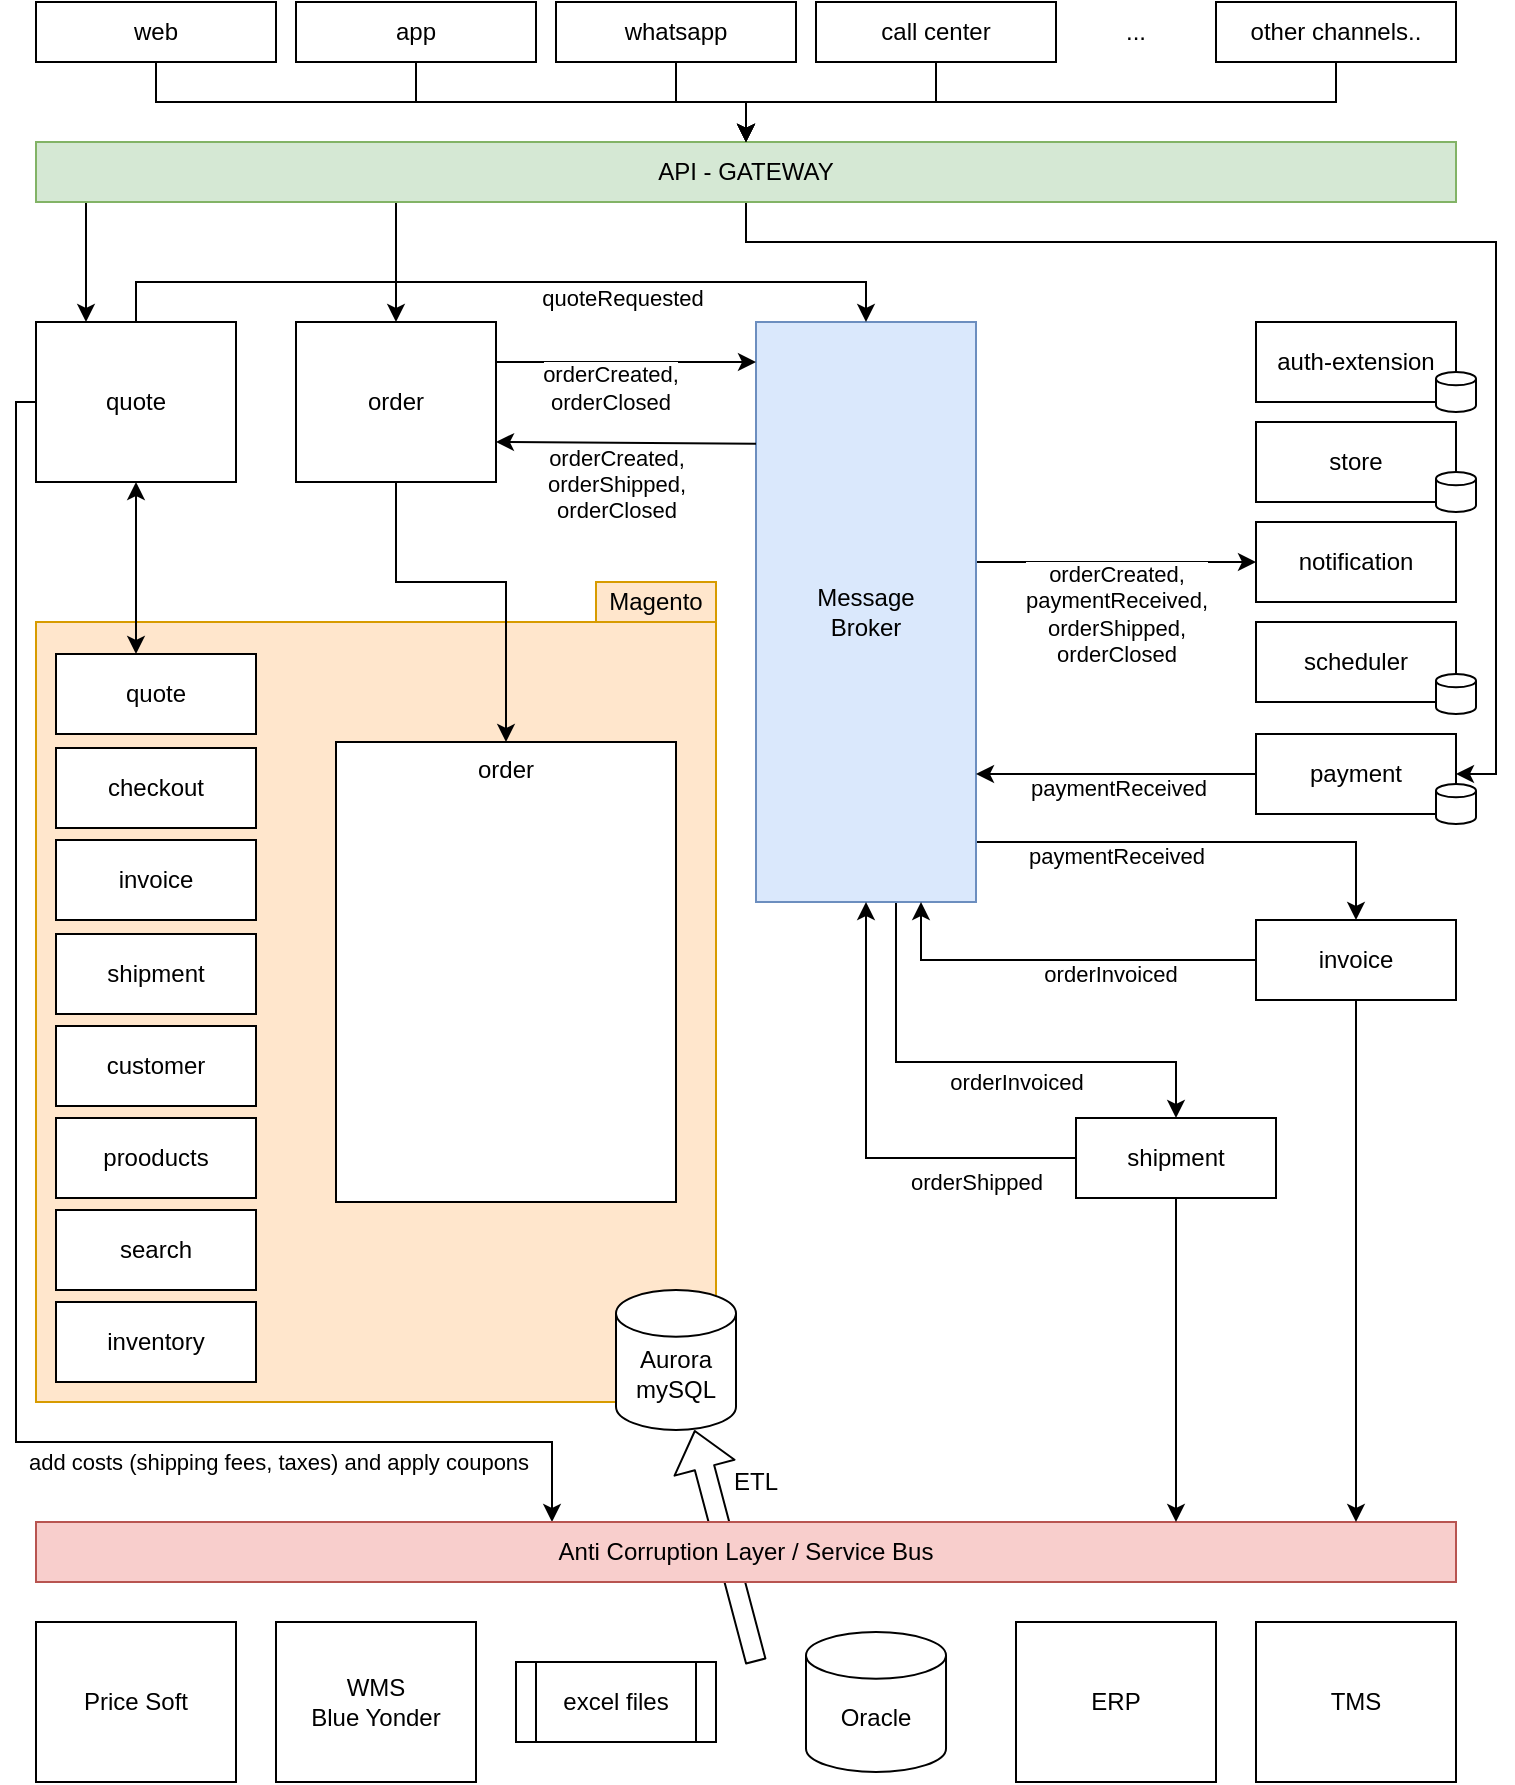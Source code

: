<mxfile version="14.2.7" type="github">
  <diagram id="AzWxA5kRe5Be4Jo9EekZ" name="Page-1">
    <mxGraphModel dx="1275" dy="744" grid="1" gridSize="10" guides="1" tooltips="1" connect="1" arrows="1" fold="1" page="1" pageScale="1" pageWidth="850" pageHeight="1100" math="0" shadow="0">
      <root>
        <mxCell id="0" />
        <mxCell id="1" parent="0" />
        <mxCell id="hG5kRSH8gIUAHxxKcoNH-66" value="" style="shape=flexArrow;endArrow=classic;html=1;" parent="1" target="6UTyOGbrDXYmkLeVAqft-60" edge="1">
          <mxGeometry width="50" height="50" relative="1" as="geometry">
            <mxPoint x="400" y="850" as="sourcePoint" />
            <mxPoint x="380" y="760" as="targetPoint" />
            <Array as="points">
              <mxPoint x="400" y="850" />
            </Array>
          </mxGeometry>
        </mxCell>
        <mxCell id="hG5kRSH8gIUAHxxKcoNH-10" style="edgeStyle=orthogonalEdgeStyle;rounded=0;orthogonalLoop=1;jettySize=auto;html=1;entryX=0.25;entryY=0;entryDx=0;entryDy=0;" parent="1" source="6UTyOGbrDXYmkLeVAqft-1" target="6UTyOGbrDXYmkLeVAqft-82" edge="1">
          <mxGeometry relative="1" as="geometry">
            <Array as="points">
              <mxPoint x="65" y="130" />
              <mxPoint x="65" y="130" />
            </Array>
          </mxGeometry>
        </mxCell>
        <mxCell id="hG5kRSH8gIUAHxxKcoNH-11" style="edgeStyle=orthogonalEdgeStyle;rounded=0;orthogonalLoop=1;jettySize=auto;html=1;" parent="1" source="6UTyOGbrDXYmkLeVAqft-1" target="6UTyOGbrDXYmkLeVAqft-27" edge="1">
          <mxGeometry relative="1" as="geometry">
            <Array as="points">
              <mxPoint x="220" y="130" />
              <mxPoint x="220" y="130" />
            </Array>
          </mxGeometry>
        </mxCell>
        <mxCell id="hG5kRSH8gIUAHxxKcoNH-41" style="edgeStyle=orthogonalEdgeStyle;rounded=0;orthogonalLoop=1;jettySize=auto;html=1;entryX=1;entryY=0.5;entryDx=0;entryDy=0;" parent="1" source="6UTyOGbrDXYmkLeVAqft-1" target="6UTyOGbrDXYmkLeVAqft-66" edge="1">
          <mxGeometry relative="1" as="geometry">
            <mxPoint x="780" y="490" as="targetPoint" />
            <Array as="points">
              <mxPoint x="395" y="140" />
              <mxPoint x="770" y="140" />
              <mxPoint x="770" y="406" />
            </Array>
          </mxGeometry>
        </mxCell>
        <mxCell id="6UTyOGbrDXYmkLeVAqft-1" value="API - GATEWAY" style="rounded=0;whiteSpace=wrap;html=1;fillColor=#d5e8d4;strokeColor=#82b366;" parent="1" vertex="1">
          <mxGeometry x="40" y="90" width="710" height="30" as="geometry" />
        </mxCell>
        <mxCell id="6UTyOGbrDXYmkLeVAqft-38" value="" style="edgeStyle=orthogonalEdgeStyle;rounded=0;orthogonalLoop=1;jettySize=auto;html=1;entryX=0.5;entryY=0;entryDx=0;entryDy=0;" parent="1" source="6UTyOGbrDXYmkLeVAqft-2" target="6UTyOGbrDXYmkLeVAqft-1" edge="1">
          <mxGeometry relative="1" as="geometry" />
        </mxCell>
        <mxCell id="6UTyOGbrDXYmkLeVAqft-2" value="web" style="rounded=0;whiteSpace=wrap;html=1;" parent="1" vertex="1">
          <mxGeometry x="40" y="20" width="120" height="30" as="geometry" />
        </mxCell>
        <mxCell id="6UTyOGbrDXYmkLeVAqft-39" value="" style="edgeStyle=orthogonalEdgeStyle;rounded=0;orthogonalLoop=1;jettySize=auto;html=1;entryX=0.5;entryY=0;entryDx=0;entryDy=0;" parent="1" source="6UTyOGbrDXYmkLeVAqft-3" target="6UTyOGbrDXYmkLeVAqft-1" edge="1">
          <mxGeometry relative="1" as="geometry" />
        </mxCell>
        <mxCell id="6UTyOGbrDXYmkLeVAqft-3" value="app" style="rounded=0;whiteSpace=wrap;html=1;" parent="1" vertex="1">
          <mxGeometry x="170" y="20" width="120" height="30" as="geometry" />
        </mxCell>
        <mxCell id="6UTyOGbrDXYmkLeVAqft-40" value="" style="edgeStyle=orthogonalEdgeStyle;rounded=0;orthogonalLoop=1;jettySize=auto;html=1;entryX=0.5;entryY=0;entryDx=0;entryDy=0;" parent="1" source="6UTyOGbrDXYmkLeVAqft-4" target="6UTyOGbrDXYmkLeVAqft-1" edge="1">
          <mxGeometry relative="1" as="geometry" />
        </mxCell>
        <mxCell id="6UTyOGbrDXYmkLeVAqft-4" value="whatsapp" style="rounded=0;whiteSpace=wrap;html=1;" parent="1" vertex="1">
          <mxGeometry x="300" y="20" width="120" height="30" as="geometry" />
        </mxCell>
        <mxCell id="6UTyOGbrDXYmkLeVAqft-41" style="edgeStyle=orthogonalEdgeStyle;rounded=0;orthogonalLoop=1;jettySize=auto;html=1;entryX=0.5;entryY=0;entryDx=0;entryDy=0;" parent="1" source="6UTyOGbrDXYmkLeVAqft-5" target="6UTyOGbrDXYmkLeVAqft-1" edge="1">
          <mxGeometry relative="1" as="geometry" />
        </mxCell>
        <mxCell id="6UTyOGbrDXYmkLeVAqft-5" value="call center" style="rounded=0;whiteSpace=wrap;html=1;" parent="1" vertex="1">
          <mxGeometry x="430" y="20" width="120" height="30" as="geometry" />
        </mxCell>
        <mxCell id="6UTyOGbrDXYmkLeVAqft-42" style="edgeStyle=orthogonalEdgeStyle;rounded=0;orthogonalLoop=1;jettySize=auto;html=1;entryX=0.5;entryY=0;entryDx=0;entryDy=0;" parent="1" source="6UTyOGbrDXYmkLeVAqft-6" target="6UTyOGbrDXYmkLeVAqft-1" edge="1">
          <mxGeometry relative="1" as="geometry" />
        </mxCell>
        <mxCell id="6UTyOGbrDXYmkLeVAqft-6" value="other channels.." style="rounded=0;whiteSpace=wrap;html=1;" parent="1" vertex="1">
          <mxGeometry x="630" y="20" width="120" height="30" as="geometry" />
        </mxCell>
        <mxCell id="6UTyOGbrDXYmkLeVAqft-10" value="..." style="text;html=1;strokeColor=none;fillColor=none;align=center;verticalAlign=middle;whiteSpace=wrap;rounded=0;" parent="1" vertex="1">
          <mxGeometry x="570" y="25" width="40" height="20" as="geometry" />
        </mxCell>
        <mxCell id="6UTyOGbrDXYmkLeVAqft-15" value="" style="rounded=0;whiteSpace=wrap;html=1;fillColor=#ffe6cc;strokeColor=#d79b00;" parent="1" vertex="1">
          <mxGeometry x="40" y="330" width="340" height="390" as="geometry" />
        </mxCell>
        <mxCell id="6UTyOGbrDXYmkLeVAqft-16" value="customer" style="rounded=0;whiteSpace=wrap;html=1;" parent="1" vertex="1">
          <mxGeometry x="50" y="532" width="100" height="40" as="geometry" />
        </mxCell>
        <mxCell id="6UTyOGbrDXYmkLeVAqft-19" value="order" style="rounded=0;whiteSpace=wrap;html=1;verticalAlign=top;" parent="1" vertex="1">
          <mxGeometry x="190" y="390" width="170" height="230" as="geometry" />
        </mxCell>
        <mxCell id="6UTyOGbrDXYmkLeVAqft-24" value="scheduler" style="rounded=0;whiteSpace=wrap;html=1;" parent="1" vertex="1">
          <mxGeometry x="650" y="330" width="100" height="40" as="geometry" />
        </mxCell>
        <mxCell id="6UTyOGbrDXYmkLeVAqft-25" value="store" style="rounded=0;whiteSpace=wrap;html=1;" parent="1" vertex="1">
          <mxGeometry x="650" y="230" width="100" height="40" as="geometry" />
        </mxCell>
        <mxCell id="6UTyOGbrDXYmkLeVAqft-26" value="auth-extension" style="rounded=0;whiteSpace=wrap;html=1;" parent="1" vertex="1">
          <mxGeometry x="650" y="180" width="100" height="40" as="geometry" />
        </mxCell>
        <mxCell id="6UTyOGbrDXYmkLeVAqft-27" value="order" style="rounded=0;whiteSpace=wrap;html=1;" parent="1" vertex="1">
          <mxGeometry x="170" y="180" width="100" height="80" as="geometry" />
        </mxCell>
        <mxCell id="6UTyOGbrDXYmkLeVAqft-28" style="edgeStyle=orthogonalEdgeStyle;rounded=0;orthogonalLoop=1;jettySize=auto;html=1;exitX=0.5;exitY=1;exitDx=0;exitDy=0;" parent="1" source="6UTyOGbrDXYmkLeVAqft-15" target="6UTyOGbrDXYmkLeVAqft-15" edge="1">
          <mxGeometry relative="1" as="geometry" />
        </mxCell>
        <mxCell id="6UTyOGbrDXYmkLeVAqft-57" style="edgeStyle=orthogonalEdgeStyle;rounded=0;orthogonalLoop=1;jettySize=auto;html=1;entryX=0;entryY=0.5;entryDx=0;entryDy=0;" parent="1" source="6UTyOGbrDXYmkLeVAqft-36" target="6UTyOGbrDXYmkLeVAqft-56" edge="1">
          <mxGeometry relative="1" as="geometry">
            <Array as="points">
              <mxPoint x="580" y="300" />
              <mxPoint x="580" y="300" />
            </Array>
          </mxGeometry>
        </mxCell>
        <mxCell id="hG5kRSH8gIUAHxxKcoNH-30" value="orderCreated,&lt;br&gt;paymentReceived,&lt;br&gt;orderShipped,&lt;br&gt;orderClosed" style="edgeLabel;html=1;align=center;verticalAlign=middle;resizable=0;points=[];" parent="6UTyOGbrDXYmkLeVAqft-57" vertex="1" connectable="0">
          <mxGeometry x="-0.014" y="-1" relative="1" as="geometry">
            <mxPoint x="1" y="25" as="offset" />
          </mxGeometry>
        </mxCell>
        <mxCell id="hG5kRSH8gIUAHxxKcoNH-35" style="edgeStyle=orthogonalEdgeStyle;rounded=0;orthogonalLoop=1;jettySize=auto;html=1;exitX=1;exitY=0.75;exitDx=0;exitDy=0;entryX=0.5;entryY=0;entryDx=0;entryDy=0;" parent="1" edge="1" target="hG5kRSH8gIUAHxxKcoNH-28">
          <mxGeometry relative="1" as="geometry">
            <mxPoint x="510" y="445" as="sourcePoint" />
            <mxPoint x="700" y="532.5" as="targetPoint" />
            <Array as="points">
              <mxPoint x="510" y="440" />
              <mxPoint x="700" y="440" />
            </Array>
          </mxGeometry>
        </mxCell>
        <mxCell id="hG5kRSH8gIUAHxxKcoNH-38" value="paymentReceived" style="edgeLabel;html=1;align=center;verticalAlign=middle;resizable=0;points=[];" parent="hG5kRSH8gIUAHxxKcoNH-35" vertex="1" connectable="0">
          <mxGeometry x="0.279" y="4" relative="1" as="geometry">
            <mxPoint x="-75" y="11" as="offset" />
          </mxGeometry>
        </mxCell>
        <mxCell id="hG5kRSH8gIUAHxxKcoNH-63" style="edgeStyle=orthogonalEdgeStyle;rounded=0;orthogonalLoop=1;jettySize=auto;html=1;" parent="1" source="6UTyOGbrDXYmkLeVAqft-36" target="hG5kRSH8gIUAHxxKcoNH-44" edge="1">
          <mxGeometry relative="1" as="geometry">
            <Array as="points">
              <mxPoint x="470" y="550" />
              <mxPoint x="610" y="550" />
            </Array>
          </mxGeometry>
        </mxCell>
        <mxCell id="hG5kRSH8gIUAHxxKcoNH-64" value="orderInvoiced" style="edgeLabel;html=1;align=center;verticalAlign=middle;resizable=0;points=[];" parent="hG5kRSH8gIUAHxxKcoNH-63" vertex="1" connectable="0">
          <mxGeometry x="-0.2" y="-2" relative="1" as="geometry">
            <mxPoint x="41" y="8" as="offset" />
          </mxGeometry>
        </mxCell>
        <mxCell id="6UTyOGbrDXYmkLeVAqft-36" value="Message&lt;br&gt;Broker" style="rounded=0;whiteSpace=wrap;html=1;fillColor=#dae8fc;strokeColor=#6c8ebf;" parent="1" vertex="1">
          <mxGeometry x="400" y="180" width="110" height="290" as="geometry" />
        </mxCell>
        <mxCell id="6UTyOGbrDXYmkLeVAqft-59" style="edgeStyle=orthogonalEdgeStyle;rounded=0;orthogonalLoop=1;jettySize=auto;html=1;" parent="1" target="6UTyOGbrDXYmkLeVAqft-19" edge="1">
          <mxGeometry relative="1" as="geometry">
            <Array as="points">
              <mxPoint x="220" y="310" />
              <mxPoint x="275" y="310" />
            </Array>
            <mxPoint x="220" y="260" as="sourcePoint" />
          </mxGeometry>
        </mxCell>
        <mxCell id="6UTyOGbrDXYmkLeVAqft-56" value="notification" style="rounded=0;whiteSpace=wrap;html=1;" parent="1" vertex="1">
          <mxGeometry x="650" y="280" width="100" height="40" as="geometry" />
        </mxCell>
        <mxCell id="6UTyOGbrDXYmkLeVAqft-60" value="&lt;br&gt;Aurora mySQL" style="strokeWidth=1;html=1;shape=mxgraph.flowchart.database;whiteSpace=wrap;" parent="1" vertex="1">
          <mxGeometry x="330" y="664" width="60" height="70" as="geometry" />
        </mxCell>
        <mxCell id="6UTyOGbrDXYmkLeVAqft-61" value="" style="strokeWidth=1;html=1;shape=mxgraph.flowchart.database;whiteSpace=wrap;" parent="1" vertex="1">
          <mxGeometry x="740" y="356" width="20" height="20" as="geometry" />
        </mxCell>
        <mxCell id="6UTyOGbrDXYmkLeVAqft-63" value="" style="strokeWidth=1;html=1;shape=mxgraph.flowchart.database;whiteSpace=wrap;" parent="1" vertex="1">
          <mxGeometry x="740" y="255" width="20" height="20" as="geometry" />
        </mxCell>
        <mxCell id="6UTyOGbrDXYmkLeVAqft-64" value="" style="strokeWidth=1;html=1;shape=mxgraph.flowchart.database;whiteSpace=wrap;" parent="1" vertex="1">
          <mxGeometry x="740" y="205" width="20" height="20" as="geometry" />
        </mxCell>
        <mxCell id="6UTyOGbrDXYmkLeVAqft-65" value="" style="shape=image;verticalLabelPosition=bottom;labelBackgroundColor=#ffffff;verticalAlign=top;aspect=fixed;imageAspect=0;image=https://docs.magento.com/user-guide/images/images/order-workflow.png;" parent="1" vertex="1">
          <mxGeometry x="210.83" y="419.86" width="128.35" height="190.14" as="geometry" />
        </mxCell>
        <mxCell id="hG5kRSH8gIUAHxxKcoNH-36" style="edgeStyle=orthogonalEdgeStyle;rounded=0;orthogonalLoop=1;jettySize=auto;html=1;exitX=0;exitY=0.5;exitDx=0;exitDy=0;" parent="1" source="6UTyOGbrDXYmkLeVAqft-66" target="6UTyOGbrDXYmkLeVAqft-36" edge="1">
          <mxGeometry relative="1" as="geometry">
            <Array as="points">
              <mxPoint x="550" y="406" />
              <mxPoint x="550" y="406" />
            </Array>
          </mxGeometry>
        </mxCell>
        <mxCell id="hG5kRSH8gIUAHxxKcoNH-37" value="paymentReceived" style="edgeLabel;html=1;align=center;verticalAlign=middle;resizable=0;points=[];" parent="hG5kRSH8gIUAHxxKcoNH-36" vertex="1" connectable="0">
          <mxGeometry x="-0.014" relative="1" as="geometry">
            <mxPoint y="7" as="offset" />
          </mxGeometry>
        </mxCell>
        <mxCell id="6UTyOGbrDXYmkLeVAqft-66" value="payment" style="rounded=0;whiteSpace=wrap;html=1;" parent="1" vertex="1">
          <mxGeometry x="650" y="386" width="100" height="40" as="geometry" />
        </mxCell>
        <mxCell id="hG5kRSH8gIUAHxxKcoNH-1" style="edgeStyle=orthogonalEdgeStyle;rounded=0;orthogonalLoop=1;jettySize=auto;html=1;exitX=0.5;exitY=1;exitDx=0;exitDy=0;exitPerimeter=0;entryX=1;entryY=0.75;entryDx=0;entryDy=0;" parent="1" source="6UTyOGbrDXYmkLeVAqft-67" target="6UTyOGbrDXYmkLeVAqft-66" edge="1">
          <mxGeometry relative="1" as="geometry" />
        </mxCell>
        <mxCell id="6UTyOGbrDXYmkLeVAqft-67" value="" style="strokeWidth=1;html=1;shape=mxgraph.flowchart.database;whiteSpace=wrap;" parent="1" vertex="1">
          <mxGeometry x="740" y="411" width="20" height="20" as="geometry" />
        </mxCell>
        <mxCell id="6UTyOGbrDXYmkLeVAqft-75" value="quote" style="rounded=0;whiteSpace=wrap;html=1;" parent="1" vertex="1">
          <mxGeometry x="50" y="346" width="100" height="40" as="geometry" />
        </mxCell>
        <mxCell id="hG5kRSH8gIUAHxxKcoNH-8" style="edgeStyle=orthogonalEdgeStyle;rounded=0;orthogonalLoop=1;jettySize=auto;html=1;exitX=0.5;exitY=0;exitDx=0;exitDy=0;entryX=0.5;entryY=0;entryDx=0;entryDy=0;" parent="1" source="6UTyOGbrDXYmkLeVAqft-82" target="6UTyOGbrDXYmkLeVAqft-36" edge="1">
          <mxGeometry relative="1" as="geometry" />
        </mxCell>
        <mxCell id="hG5kRSH8gIUAHxxKcoNH-9" value="quoteRequested" style="edgeLabel;html=1;align=center;verticalAlign=middle;resizable=0;points=[];" parent="hG5kRSH8gIUAHxxKcoNH-8" vertex="1" connectable="0">
          <mxGeometry x="0.338" relative="1" as="geometry">
            <mxPoint x="-8.07" y="8" as="offset" />
          </mxGeometry>
        </mxCell>
        <mxCell id="hG5kRSH8gIUAHxxKcoNH-58" style="edgeStyle=orthogonalEdgeStyle;rounded=0;orthogonalLoop=1;jettySize=auto;html=1;" parent="1" source="6UTyOGbrDXYmkLeVAqft-82" target="6UTyOGbrDXYmkLeVAqft-87" edge="1">
          <mxGeometry relative="1" as="geometry">
            <Array as="points">
              <mxPoint x="30" y="220" />
              <mxPoint x="30" y="740" />
              <mxPoint x="298" y="740" />
            </Array>
          </mxGeometry>
        </mxCell>
        <mxCell id="hG5kRSH8gIUAHxxKcoNH-59" value="add costs (shipping fees, taxes) and apply coupons" style="edgeLabel;html=1;align=center;verticalAlign=middle;resizable=0;points=[];" parent="hG5kRSH8gIUAHxxKcoNH-58" vertex="1" connectable="0">
          <mxGeometry x="0.645" y="-2" relative="1" as="geometry">
            <mxPoint x="-29" y="8" as="offset" />
          </mxGeometry>
        </mxCell>
        <mxCell id="6UTyOGbrDXYmkLeVAqft-82" value="quote" style="rounded=0;whiteSpace=wrap;html=1;strokeWidth=1;" parent="1" vertex="1">
          <mxGeometry x="40" y="180" width="100" height="80" as="geometry" />
        </mxCell>
        <mxCell id="6UTyOGbrDXYmkLeVAqft-87" value="Anti Corruption Layer / Service Bus" style="rounded=0;whiteSpace=wrap;html=1;fillColor=#f8cecc;strokeColor=#b85450;" parent="1" vertex="1">
          <mxGeometry x="40" y="780" width="710" height="30" as="geometry" />
        </mxCell>
        <mxCell id="6UTyOGbrDXYmkLeVAqft-88" value="Price Soft" style="rounded=0;whiteSpace=wrap;html=1;strokeWidth=1;" parent="1" vertex="1">
          <mxGeometry x="40" y="830" width="100" height="80" as="geometry" />
        </mxCell>
        <mxCell id="6UTyOGbrDXYmkLeVAqft-89" value="&lt;br&gt;Oracle" style="strokeWidth=1;html=1;shape=mxgraph.flowchart.database;whiteSpace=wrap;" parent="1" vertex="1">
          <mxGeometry x="425" y="835" width="70.01" height="70" as="geometry" />
        </mxCell>
        <mxCell id="6UTyOGbrDXYmkLeVAqft-90" value="WMS&lt;br&gt;Blue Yonder" style="rounded=0;whiteSpace=wrap;html=1;strokeWidth=1;" parent="1" vertex="1">
          <mxGeometry x="160" y="830" width="100" height="80" as="geometry" />
        </mxCell>
        <mxCell id="hG5kRSH8gIUAHxxKcoNH-5" value="Magento" style="text;html=1;strokeColor=#d79b00;fillColor=#ffe6cc;align=center;verticalAlign=middle;whiteSpace=wrap;rounded=0;" parent="1" vertex="1">
          <mxGeometry x="320" y="310" width="60" height="20" as="geometry" />
        </mxCell>
        <mxCell id="hG5kRSH8gIUAHxxKcoNH-13" value="ERP" style="rounded=0;whiteSpace=wrap;html=1;strokeWidth=1;" parent="1" vertex="1">
          <mxGeometry x="530" y="830" width="100" height="80" as="geometry" />
        </mxCell>
        <mxCell id="hG5kRSH8gIUAHxxKcoNH-14" value="excel files" style="shape=process;whiteSpace=wrap;html=1;backgroundOutline=1;" parent="1" vertex="1">
          <mxGeometry x="280" y="850" width="100" height="40" as="geometry" />
        </mxCell>
        <mxCell id="hG5kRSH8gIUAHxxKcoNH-15" value="TMS" style="rounded=0;whiteSpace=wrap;html=1;strokeWidth=1;" parent="1" vertex="1">
          <mxGeometry x="650" y="830" width="100" height="80" as="geometry" />
        </mxCell>
        <mxCell id="6UTyOGbrDXYmkLeVAqft-20" value="prooducts" style="rounded=0;whiteSpace=wrap;html=1;" parent="1" vertex="1">
          <mxGeometry x="50" y="578" width="100" height="40" as="geometry" />
        </mxCell>
        <mxCell id="hG5kRSH8gIUAHxxKcoNH-20" value="checkout" style="rounded=0;whiteSpace=wrap;html=1;" parent="1" vertex="1">
          <mxGeometry x="50" y="393" width="100" height="40" as="geometry" />
        </mxCell>
        <mxCell id="hG5kRSH8gIUAHxxKcoNH-21" value="invoice" style="rounded=0;whiteSpace=wrap;html=1;" parent="1" vertex="1">
          <mxGeometry x="50" y="439" width="100" height="40" as="geometry" />
        </mxCell>
        <mxCell id="hG5kRSH8gIUAHxxKcoNH-24" value="shipment" style="rounded=0;whiteSpace=wrap;html=1;" parent="1" vertex="1">
          <mxGeometry x="50" y="486" width="100" height="40" as="geometry" />
        </mxCell>
        <mxCell id="hG5kRSH8gIUAHxxKcoNH-25" value="inventory" style="rounded=0;whiteSpace=wrap;html=1;" parent="1" vertex="1">
          <mxGeometry x="50" y="670" width="100" height="40" as="geometry" />
        </mxCell>
        <mxCell id="hG5kRSH8gIUAHxxKcoNH-27" value="" style="endArrow=classic;startArrow=classic;html=1;entryX=0.5;entryY=1;entryDx=0;entryDy=0;exitX=0.4;exitY=0;exitDx=0;exitDy=0;exitPerimeter=0;" parent="1" source="6UTyOGbrDXYmkLeVAqft-75" target="6UTyOGbrDXYmkLeVAqft-82" edge="1">
          <mxGeometry width="50" height="50" relative="1" as="geometry">
            <mxPoint x="420" y="430" as="sourcePoint" />
            <mxPoint x="470" y="380" as="targetPoint" />
          </mxGeometry>
        </mxCell>
        <mxCell id="ILF8pYXN2HAfiNdGFNaS-4" style="edgeStyle=orthogonalEdgeStyle;rounded=0;orthogonalLoop=1;jettySize=auto;html=1;" edge="1" parent="1" source="hG5kRSH8gIUAHxxKcoNH-28" target="6UTyOGbrDXYmkLeVAqft-87">
          <mxGeometry relative="1" as="geometry">
            <Array as="points">
              <mxPoint x="700" y="750" />
              <mxPoint x="700" y="750" />
            </Array>
          </mxGeometry>
        </mxCell>
        <mxCell id="ILF8pYXN2HAfiNdGFNaS-5" style="edgeStyle=orthogonalEdgeStyle;rounded=0;orthogonalLoop=1;jettySize=auto;html=1;entryX=0.75;entryY=1;entryDx=0;entryDy=0;" edge="1" parent="1" source="hG5kRSH8gIUAHxxKcoNH-28" target="6UTyOGbrDXYmkLeVAqft-36">
          <mxGeometry relative="1" as="geometry" />
        </mxCell>
        <mxCell id="ILF8pYXN2HAfiNdGFNaS-6" value="orderInvoiced" style="edgeLabel;html=1;align=center;verticalAlign=middle;resizable=0;points=[];" vertex="1" connectable="0" parent="ILF8pYXN2HAfiNdGFNaS-5">
          <mxGeometry x="-0.111" y="2" relative="1" as="geometry">
            <mxPoint x="14" y="5" as="offset" />
          </mxGeometry>
        </mxCell>
        <mxCell id="hG5kRSH8gIUAHxxKcoNH-28" value="invoice" style="rounded=0;whiteSpace=wrap;html=1;" parent="1" vertex="1">
          <mxGeometry x="650" y="479" width="100" height="40" as="geometry" />
        </mxCell>
        <mxCell id="ILF8pYXN2HAfiNdGFNaS-7" style="edgeStyle=orthogonalEdgeStyle;rounded=0;orthogonalLoop=1;jettySize=auto;html=1;" edge="1" parent="1" source="hG5kRSH8gIUAHxxKcoNH-44" target="6UTyOGbrDXYmkLeVAqft-87">
          <mxGeometry relative="1" as="geometry">
            <Array as="points">
              <mxPoint x="610" y="740" />
              <mxPoint x="610" y="740" />
            </Array>
          </mxGeometry>
        </mxCell>
        <mxCell id="ILF8pYXN2HAfiNdGFNaS-16" style="edgeStyle=orthogonalEdgeStyle;rounded=0;orthogonalLoop=1;jettySize=auto;html=1;exitX=0;exitY=0.5;exitDx=0;exitDy=0;entryX=0.5;entryY=1;entryDx=0;entryDy=0;" edge="1" parent="1" source="hG5kRSH8gIUAHxxKcoNH-44" target="6UTyOGbrDXYmkLeVAqft-36">
          <mxGeometry relative="1" as="geometry" />
        </mxCell>
        <mxCell id="ILF8pYXN2HAfiNdGFNaS-17" value="orderShipped" style="edgeLabel;html=1;align=center;verticalAlign=middle;resizable=0;points=[];" vertex="1" connectable="0" parent="ILF8pYXN2HAfiNdGFNaS-16">
          <mxGeometry x="-0.399" relative="1" as="geometry">
            <mxPoint x="20" y="12" as="offset" />
          </mxGeometry>
        </mxCell>
        <mxCell id="hG5kRSH8gIUAHxxKcoNH-44" value="shipment" style="rounded=0;whiteSpace=wrap;html=1;" parent="1" vertex="1">
          <mxGeometry x="560" y="578" width="100" height="40" as="geometry" />
        </mxCell>
        <mxCell id="hG5kRSH8gIUAHxxKcoNH-60" value="search" style="rounded=0;whiteSpace=wrap;html=1;" parent="1" vertex="1">
          <mxGeometry x="50" y="624" width="100" height="40" as="geometry" />
        </mxCell>
        <mxCell id="hG5kRSH8gIUAHxxKcoNH-67" value="ETL" style="text;html=1;strokeColor=none;fillColor=none;align=center;verticalAlign=middle;whiteSpace=wrap;rounded=0;" parent="1" vertex="1">
          <mxGeometry x="380" y="750" width="40" height="20" as="geometry" />
        </mxCell>
        <mxCell id="ILF8pYXN2HAfiNdGFNaS-11" value="" style="endArrow=classic;html=1;exitX=1;exitY=0.25;exitDx=0;exitDy=0;" edge="1" parent="1" source="6UTyOGbrDXYmkLeVAqft-27">
          <mxGeometry width="50" height="50" relative="1" as="geometry">
            <mxPoint x="350" y="540" as="sourcePoint" />
            <mxPoint x="400" y="200" as="targetPoint" />
          </mxGeometry>
        </mxCell>
        <mxCell id="ILF8pYXN2HAfiNdGFNaS-12" value="orderCreated,&lt;br&gt;orderClosed" style="edgeLabel;html=1;align=center;verticalAlign=middle;resizable=0;points=[];" vertex="1" connectable="0" parent="ILF8pYXN2HAfiNdGFNaS-11">
          <mxGeometry x="-0.159" y="-2" relative="1" as="geometry">
            <mxPoint x="2.18" y="11" as="offset" />
          </mxGeometry>
        </mxCell>
        <mxCell id="ILF8pYXN2HAfiNdGFNaS-13" value="" style="endArrow=classic;html=1;entryX=1;entryY=0.75;entryDx=0;entryDy=0;exitX=0;exitY=0.21;exitDx=0;exitDy=0;exitPerimeter=0;" edge="1" parent="1" source="6UTyOGbrDXYmkLeVAqft-36" target="6UTyOGbrDXYmkLeVAqft-27">
          <mxGeometry width="50" height="50" relative="1" as="geometry">
            <mxPoint x="360" y="240" as="sourcePoint" />
            <mxPoint x="380" y="490" as="targetPoint" />
          </mxGeometry>
        </mxCell>
        <mxCell id="ILF8pYXN2HAfiNdGFNaS-14" value="orderCreated,&lt;br&gt;orderShipped,&lt;br&gt;orderClosed" style="edgeLabel;html=1;align=center;verticalAlign=middle;resizable=0;points=[];" vertex="1" connectable="0" parent="ILF8pYXN2HAfiNdGFNaS-13">
          <mxGeometry x="-0.025" y="1" relative="1" as="geometry">
            <mxPoint x="-6.99" y="19.54" as="offset" />
          </mxGeometry>
        </mxCell>
      </root>
    </mxGraphModel>
  </diagram>
</mxfile>
